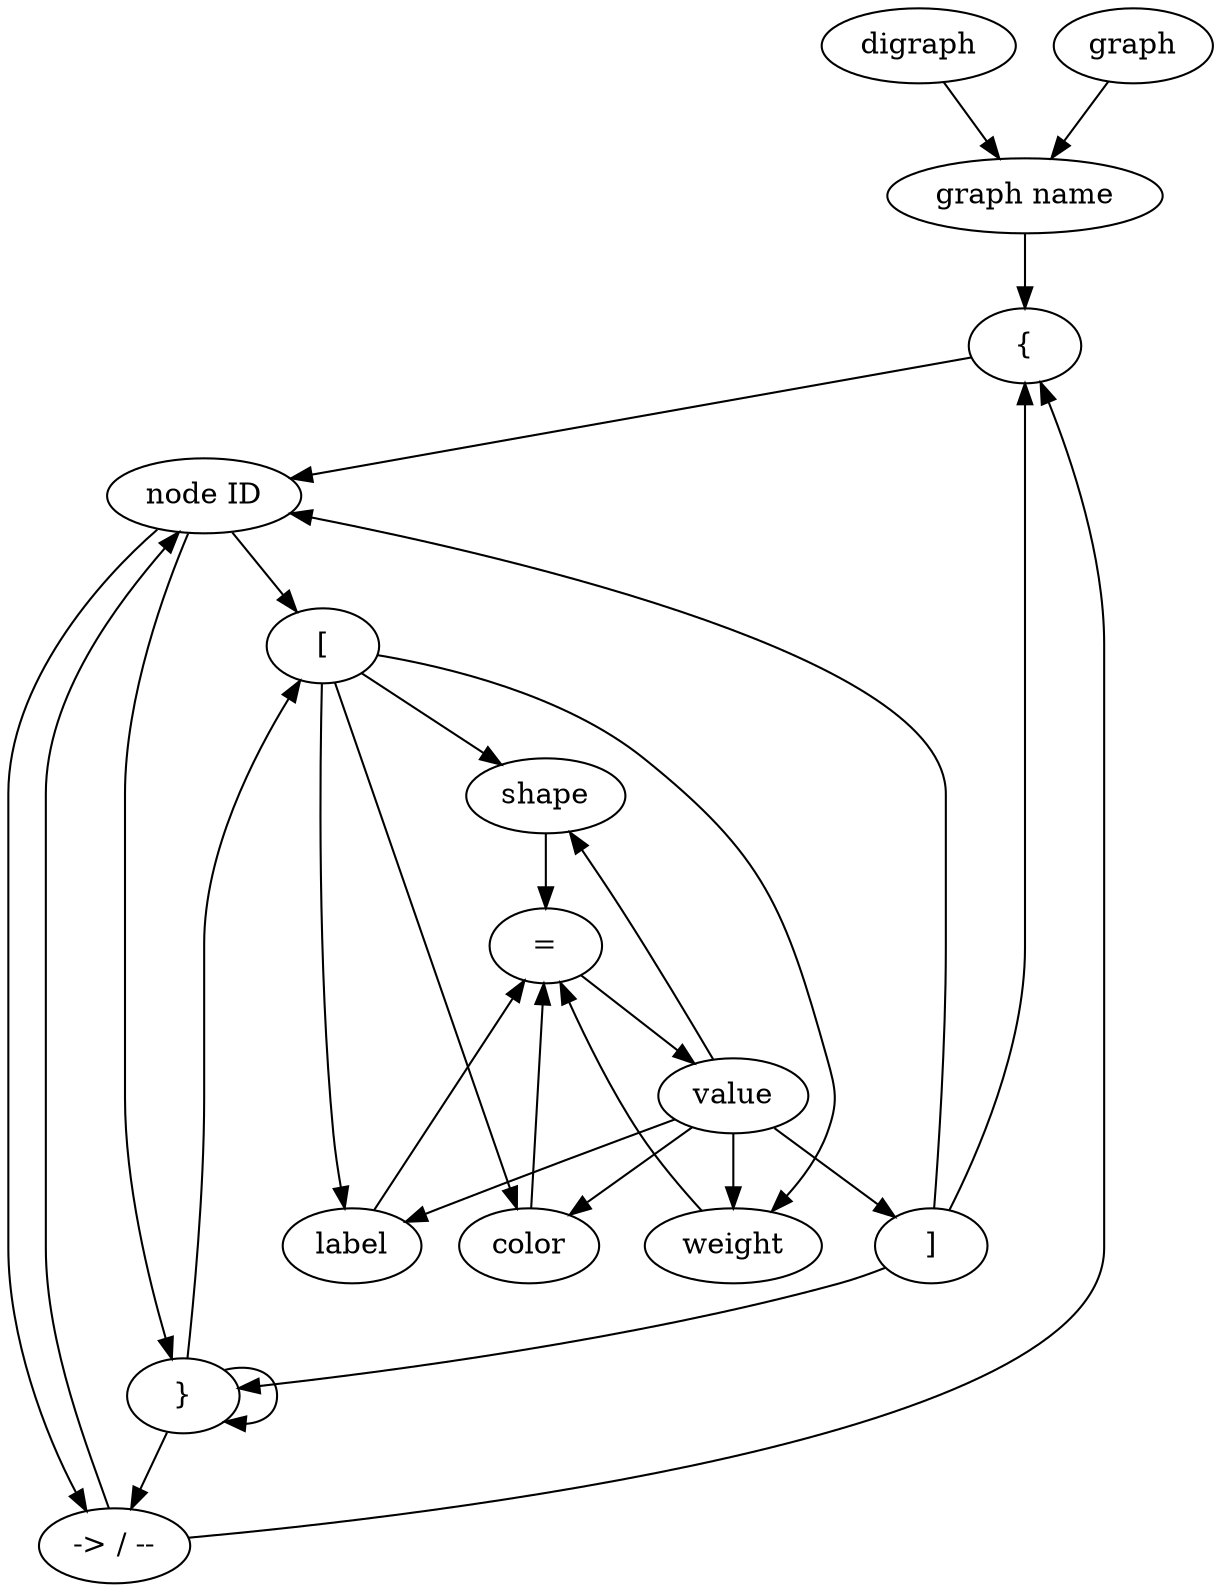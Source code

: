 digraph {
	digraph_node [shape = "ellipse" label = "digraph"]
	graph_node [shape = "ellipse" label = "graph"]
	graph_name [shape = "ellipse" label = "graph name"]
	digraph_node -> graph_name
    graph_node -> graph_name


	open_curly_bracket [shape = "ellipse" label = "{"]
	node_id [shape = "ellipse" label = "node ID"]
	graph_name -> open_curly_bracket
	open_curly_bracket -> node_id

	
	open_square_bracket [shape = "ellipse" label = "["]
	close_square_bracket [shape = "ellipse" label = "]"]
	edge_node [shape = "ellipse" label = "-> / --"]
	close_curly_bracket [shape = "ellipse" label = "}"]
	node_id -> {open_square_bracket edge_node close_curly_bracket}
	close_curly_bracket -> {edge_node close_curly_bracket open_square_bracket}
	edge_node -> {node_id open_curly_bracket}


	shape_attr [shape = "ellipse" label = "shape"]
	label_attr [shape = "ellipse" label = "label"]
	color_attr [shape = "ellipse" label = "color"]
	weight_attr [shape = "ellipse" label = "weight"]
	{shape_attr label_attr color_attr weight_attr} -> equal
	

	equal [shape = "ellipse" label = "="]
	attr_value [shape = "ellipse" label = "value"]
	open_square_bracket -> {shape_attr label_attr color_attr weight_attr}
	equal -> attr_value
	attr_value -> {close_square_bracket shape_attr label_attr color_attr weight_attr}
	close_square_bracket -> {node_id open_curly_bracket close_curly_bracket}
}